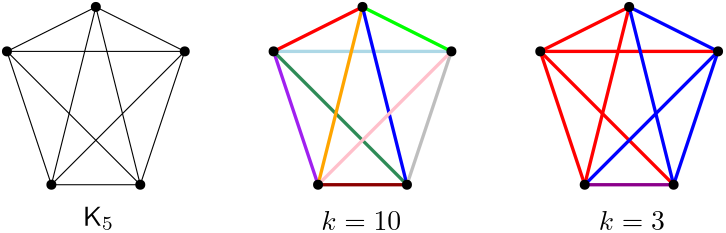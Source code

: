 <?xml version="1.0"?>
<!DOCTYPE ipe SYSTEM "ipe.dtd">
<ipe version="70206" creator="Ipe 7.2.7">
<info created="D:20190407141404" modified="D:20190407142207"/>
<ipestyle name="basic">
<symbol name="arrow/arc(spx)">
<path stroke="sym-stroke" fill="sym-stroke" pen="sym-pen">
0 0 m
-1 0.333 l
-1 -0.333 l
h
</path>
</symbol>
<symbol name="arrow/farc(spx)">
<path stroke="sym-stroke" fill="white" pen="sym-pen">
0 0 m
-1 0.333 l
-1 -0.333 l
h
</path>
</symbol>
<symbol name="arrow/ptarc(spx)">
<path stroke="sym-stroke" fill="sym-stroke" pen="sym-pen">
0 0 m
-1 0.333 l
-0.8 0 l
-1 -0.333 l
h
</path>
</symbol>
<symbol name="arrow/fptarc(spx)">
<path stroke="sym-stroke" fill="white" pen="sym-pen">
0 0 m
-1 0.333 l
-0.8 0 l
-1 -0.333 l
h
</path>
</symbol>
<symbol name="mark/circle(sx)" transformations="translations">
<path fill="sym-stroke">
0.6 0 0 0.6 0 0 e
0.4 0 0 0.4 0 0 e
</path>
</symbol>
<symbol name="mark/disk(sx)" transformations="translations">
<path fill="sym-stroke">
0.6 0 0 0.6 0 0 e
</path>
</symbol>
<symbol name="mark/fdisk(sfx)" transformations="translations">
<group>
<path fill="sym-fill">
0.5 0 0 0.5 0 0 e
</path>
<path fill="sym-stroke" fillrule="eofill">
0.6 0 0 0.6 0 0 e
0.4 0 0 0.4 0 0 e
</path>
</group>
</symbol>
<symbol name="mark/box(sx)" transformations="translations">
<path fill="sym-stroke" fillrule="eofill">
-0.6 -0.6 m
0.6 -0.6 l
0.6 0.6 l
-0.6 0.6 l
h
-0.4 -0.4 m
0.4 -0.4 l
0.4 0.4 l
-0.4 0.4 l
h
</path>
</symbol>
<symbol name="mark/square(sx)" transformations="translations">
<path fill="sym-stroke">
-0.6 -0.6 m
0.6 -0.6 l
0.6 0.6 l
-0.6 0.6 l
h
</path>
</symbol>
<symbol name="mark/fsquare(sfx)" transformations="translations">
<group>
<path fill="sym-fill">
-0.5 -0.5 m
0.5 -0.5 l
0.5 0.5 l
-0.5 0.5 l
h
</path>
<path fill="sym-stroke" fillrule="eofill">
-0.6 -0.6 m
0.6 -0.6 l
0.6 0.6 l
-0.6 0.6 l
h
-0.4 -0.4 m
0.4 -0.4 l
0.4 0.4 l
-0.4 0.4 l
h
</path>
</group>
</symbol>
<symbol name="mark/cross(sx)" transformations="translations">
<group>
<path fill="sym-stroke">
-0.43 -0.57 m
0.57 0.43 l
0.43 0.57 l
-0.57 -0.43 l
h
</path>
<path fill="sym-stroke">
-0.43 0.57 m
0.57 -0.43 l
0.43 -0.57 l
-0.57 0.43 l
h
</path>
</group>
</symbol>
<symbol name="arrow/fnormal(spx)">
<path stroke="sym-stroke" fill="white" pen="sym-pen">
0 0 m
-1 0.333 l
-1 -0.333 l
h
</path>
</symbol>
<symbol name="arrow/pointed(spx)">
<path stroke="sym-stroke" fill="sym-stroke" pen="sym-pen">
0 0 m
-1 0.333 l
-0.8 0 l
-1 -0.333 l
h
</path>
</symbol>
<symbol name="arrow/fpointed(spx)">
<path stroke="sym-stroke" fill="white" pen="sym-pen">
0 0 m
-1 0.333 l
-0.8 0 l
-1 -0.333 l
h
</path>
</symbol>
<symbol name="arrow/linear(spx)">
<path stroke="sym-stroke" pen="sym-pen">
-1 0.333 m
0 0 l
-1 -0.333 l
</path>
</symbol>
<symbol name="arrow/fdouble(spx)">
<path stroke="sym-stroke" fill="white" pen="sym-pen">
0 0 m
-1 0.333 l
-1 -0.333 l
h
-1 0 m
-2 0.333 l
-2 -0.333 l
h
</path>
</symbol>
<symbol name="arrow/double(spx)">
<path stroke="sym-stroke" fill="sym-stroke" pen="sym-pen">
0 0 m
-1 0.333 l
-1 -0.333 l
h
-1 0 m
-2 0.333 l
-2 -0.333 l
h
</path>
</symbol>
<pen name="heavier" value="0.8"/>
<pen name="fat" value="1.2"/>
<pen name="ultrafat" value="2"/>
<symbolsize name="large" value="5"/>
<symbolsize name="small" value="2"/>
<symbolsize name="tiny" value="1.1"/>
<arrowsize name="large" value="10"/>
<arrowsize name="small" value="5"/>
<arrowsize name="tiny" value="3"/>
<color name="red" value="1 0 0"/>
<color name="green" value="0 1 0"/>
<color name="blue" value="0 0 1"/>
<color name="yellow" value="1 1 0"/>
<color name="orange" value="1 0.647 0"/>
<color name="gold" value="1 0.843 0"/>
<color name="purple" value="0.627 0.125 0.941"/>
<color name="gray" value="0.745"/>
<color name="brown" value="0.647 0.165 0.165"/>
<color name="navy" value="0 0 0.502"/>
<color name="pink" value="1 0.753 0.796"/>
<color name="seagreen" value="0.18 0.545 0.341"/>
<color name="turquoise" value="0.251 0.878 0.816"/>
<color name="violet" value="0.933 0.51 0.933"/>
<color name="darkblue" value="0 0 0.545"/>
<color name="darkcyan" value="0 0.545 0.545"/>
<color name="darkgray" value="0.663"/>
<color name="darkgreen" value="0 0.392 0"/>
<color name="darkmagenta" value="0.545 0 0.545"/>
<color name="darkorange" value="1 0.549 0"/>
<color name="darkred" value="0.545 0 0"/>
<color name="lightblue" value="0.678 0.847 0.902"/>
<color name="lightcyan" value="0.878 1 1"/>
<color name="lightgray" value="0.827"/>
<color name="lightgreen" value="0.565 0.933 0.565"/>
<color name="lightyellow" value="1 1 0.878"/>
<dashstyle name="dashed" value="[4] 0"/>
<dashstyle name="dotted" value="[1 3] 0"/>
<dashstyle name="dash dotted" value="[4 2 1 2] 0"/>
<dashstyle name="dash dot dotted" value="[4 2 1 2 1 2] 0"/>
<textsize name="large" value="\large"/>
<textsize name="Large" value="\Large"/>
<textsize name="LARGE" value="\LARGE"/>
<textsize name="huge" value="\huge"/>
<textsize name="Huge" value="\Huge"/>
<textsize name="small" value="\small"/>
<textsize name="footnote" value="\footnotesize"/>
<textsize name="tiny" value="\tiny"/>
<textstyle name="center" begin="\begin{center}" end="\end{center}"/>
<textstyle name="itemize" begin="\begin{itemize}" end="\end{itemize}"/>
<textstyle name="item" begin="\begin{itemize}\item{}" end="\end{itemize}"/>
<gridsize name="4 pts" value="4"/>
<gridsize name="8 pts (~3 mm)" value="8"/>
<gridsize name="16 pts (~6 mm)" value="16"/>
<gridsize name="32 pts (~12 mm)" value="32"/>
<gridsize name="10 pts (~3.5 mm)" value="10"/>
<gridsize name="20 pts (~7 mm)" value="20"/>
<gridsize name="14 pts (~5 mm)" value="14"/>
<gridsize name="28 pts (~10 mm)" value="28"/>
<gridsize name="56 pts (~20 mm)" value="56"/>
<anglesize name="90 deg" value="90"/>
<anglesize name="60 deg" value="60"/>
<anglesize name="45 deg" value="45"/>
<anglesize name="30 deg" value="30"/>
<anglesize name="22.5 deg" value="22.5"/>
<opacity name="10%" value="0.1"/>
<opacity name="30%" value="0.3"/>
<opacity name="50%" value="0.5"/>
<opacity name="75%" value="0.75"/>
<tiling name="falling" angle="-60" step="4" width="1"/>
<tiling name="rising" angle="30" step="4" width="1"/>
</ipestyle>
<page>
<layer name="alpha"/>
<view layers="alpha" active="alpha"/>
<use layer="alpha" name="mark/disk(sx)" pos="160 768" size="normal" stroke="black"/>
<use name="mark/disk(sx)" pos="128 752" size="normal" stroke="black"/>
<use name="mark/disk(sx)" pos="192 752" size="normal" stroke="black"/>
<use name="mark/disk(sx)" pos="144 704" size="normal" stroke="black"/>
<use name="mark/disk(sx)" pos="176 704" size="normal" stroke="black"/>
<path stroke="black">
128 752 m
144 704 l
</path>
<path stroke="black">
128 752 m
176 704 l
</path>
<path stroke="black">
128 752 m
192 752 l
</path>
<path stroke="black">
128 752 m
160 768 l
</path>
<path stroke="black">
160 768 m
144 704 l
</path>
<path stroke="black">
160 768 m
176 704 l
</path>
<path stroke="black">
160 768 m
192 752 l
</path>
<path stroke="black">
192 752 m
176 704 l
</path>
<path stroke="black">
144 704 m
176 704 l
</path>
<path stroke="black">
192 752 m
144 704 l
</path>
<path stroke="purple" pen="fat">
224 752 m
240 704 l
</path>
<path stroke="seagreen" pen="fat">
224 752 m
272 704 l
</path>
<path stroke="lightblue" pen="fat">
224 752 m
288 752 l
</path>
<path stroke="red" pen="fat">
224 752 m
256 768 l
</path>
<path stroke="orange" pen="fat">
256 768 m
240 704 l
</path>
<path stroke="blue" pen="fat">
256 768 m
272 704 l
</path>
<path stroke="green" pen="fat">
256 768 m
288 752 l
</path>
<path stroke="gray" pen="fat">
288 752 m
272 704 l
</path>
<path stroke="darkred" pen="fat">
240 704 m
272 704 l
</path>
<path stroke="pink" pen="fat">
288 752 m
240 704 l
</path>
<use matrix="1 0 0 1 96 0" name="mark/disk(sx)" pos="160 768" size="normal" stroke="black"/>
<use matrix="1 0 0 1 96 0" name="mark/disk(sx)" pos="192 752" size="normal" stroke="black"/>
<use matrix="1 0 0 1 96 0" name="mark/disk(sx)" pos="176 704" size="normal" stroke="black"/>
<use matrix="1 0 0 1 96 0" name="mark/disk(sx)" pos="144 704" size="normal" stroke="black"/>
<use matrix="1 0 0 1 96 0" name="mark/disk(sx)" pos="128 752" size="normal" stroke="black"/>
<path stroke="red" pen="fat">
320 752 m
336 704 l
</path>
<path stroke="red" pen="fat">
320 752 m
368 704 l
</path>
<path stroke="red" pen="fat">
320 752 m
384 752 l
</path>
<path stroke="red" pen="fat">
320 752 m
352 768 l
</path>
<path stroke="red" pen="fat">
352 768 m
336 704 l
</path>
<path stroke="blue" pen="fat">
352 768 m
368 704 l
</path>
<path stroke="blue" pen="fat">
352 768 m
384 752 l
</path>
<path stroke="blue" pen="fat">
384 752 m
368 704 l
</path>
<path stroke="darkmagenta" pen="fat">
336 704 m
368 704 l
</path>
<path stroke="blue" pen="fat">
384 752 m
336 704 l
</path>
<text matrix="1 0 0 1 -2.68468 -5.96596" transformations="translations" pos="157.938 695.179" stroke="black" type="label" width="11.388" height="6.923" depth="1.49" valign="baseline" style="math">\mathsf{K}_5</text>
<text matrix="1 0 0 1 -1.49149 -10.7387" transformations="translations" pos="242.655 698.461" stroke="black" type="label" width="28.746" height="6.918" depth="0" valign="baseline" style="math">k = 10</text>
<text matrix="1 0 0 1 -1.49149 -9.24724" transformations="translations" pos="342.585 696.969" stroke="black" type="label" width="23.765" height="6.918" depth="0" valign="baseline" style="math">k = 3</text>
<use matrix="1 0 0 1 192 0" name="mark/disk(sx)" pos="128 752" size="normal" stroke="black"/>
<use matrix="1 0 0 1 192 0" name="mark/disk(sx)" pos="160 768" size="normal" stroke="black"/>
<use matrix="1 0 0 1 192 0" name="mark/disk(sx)" pos="192 752" size="normal" stroke="black"/>
<use matrix="1 0 0 1 192 0" name="mark/disk(sx)" pos="176 704" size="normal" stroke="black"/>
<use matrix="1 0 0 1 192 0" name="mark/disk(sx)" pos="144 704" size="normal" stroke="black"/>
</page>
</ipe>
